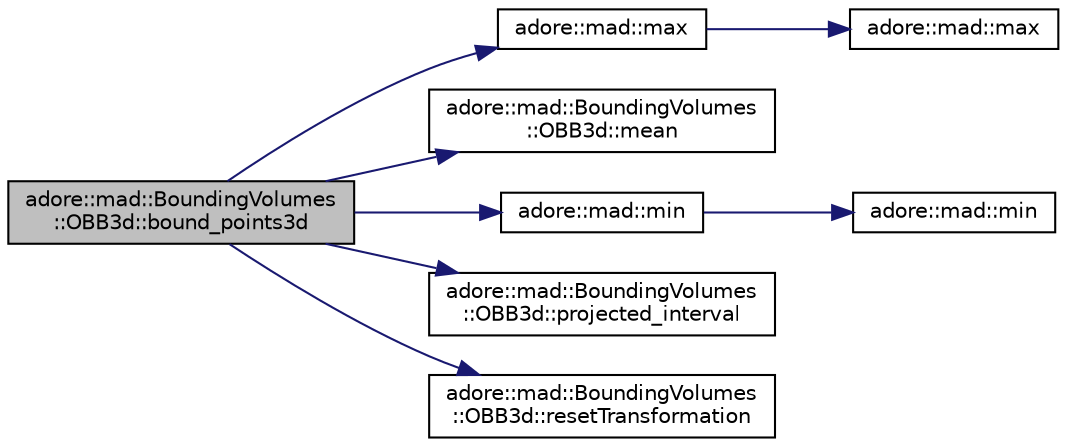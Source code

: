 digraph "adore::mad::BoundingVolumes::OBB3d::bound_points3d"
{
 // LATEX_PDF_SIZE
  edge [fontname="Helvetica",fontsize="10",labelfontname="Helvetica",labelfontsize="10"];
  node [fontname="Helvetica",fontsize="10",shape=record];
  rankdir="LR";
  Node1 [label="adore::mad::BoundingVolumes\l::OBB3d::bound_points3d",height=0.2,width=0.4,color="black", fillcolor="grey75", style="filled", fontcolor="black",tooltip=" "];
  Node1 -> Node2 [color="midnightblue",fontsize="10",style="solid",fontname="Helvetica"];
  Node2 [label="adore::mad::max",height=0.2,width=0.4,color="black", fillcolor="white", style="filled",URL="$namespaceadore_1_1mad.html#adea062854ef0b105a3fdca8cf2aca945",tooltip=" "];
  Node2 -> Node3 [color="midnightblue",fontsize="10",style="solid",fontname="Helvetica"];
  Node3 [label="adore::mad::max",height=0.2,width=0.4,color="black", fillcolor="white", style="filled",URL="$namespaceadore_1_1mad.html#a618a8842fed7b9375957b1e393c58492",tooltip=" "];
  Node1 -> Node4 [color="midnightblue",fontsize="10",style="solid",fontname="Helvetica"];
  Node4 [label="adore::mad::BoundingVolumes\l::OBB3d::mean",height=0.2,width=0.4,color="black", fillcolor="white", style="filled",URL="$classadore_1_1mad_1_1BoundingVolumes_1_1OBB3d.html#afd4c78e14639a74a7ff3a7ca07d078ff",tooltip=" "];
  Node1 -> Node5 [color="midnightblue",fontsize="10",style="solid",fontname="Helvetica"];
  Node5 [label="adore::mad::min",height=0.2,width=0.4,color="black", fillcolor="white", style="filled",URL="$namespaceadore_1_1mad.html#ab58ecb752f9bbfe27832e0a2c0e22c2b",tooltip=" "];
  Node5 -> Node6 [color="midnightblue",fontsize="10",style="solid",fontname="Helvetica"];
  Node6 [label="adore::mad::min",height=0.2,width=0.4,color="black", fillcolor="white", style="filled",URL="$namespaceadore_1_1mad.html#ac61b79c007d1859f93a10c04272095a1",tooltip=" "];
  Node1 -> Node7 [color="midnightblue",fontsize="10",style="solid",fontname="Helvetica"];
  Node7 [label="adore::mad::BoundingVolumes\l::OBB3d::projected_interval",height=0.2,width=0.4,color="black", fillcolor="white", style="filled",URL="$classadore_1_1mad_1_1BoundingVolumes_1_1OBB3d.html#a4e3dbba7790664bee9cf3852e88e2db4",tooltip=" "];
  Node1 -> Node8 [color="midnightblue",fontsize="10",style="solid",fontname="Helvetica"];
  Node8 [label="adore::mad::BoundingVolumes\l::OBB3d::resetTransformation",height=0.2,width=0.4,color="black", fillcolor="white", style="filled",URL="$classadore_1_1mad_1_1BoundingVolumes_1_1OBB3d.html#ad2804c021a431b2aeb390fcbcfe95514",tooltip=" "];
}
